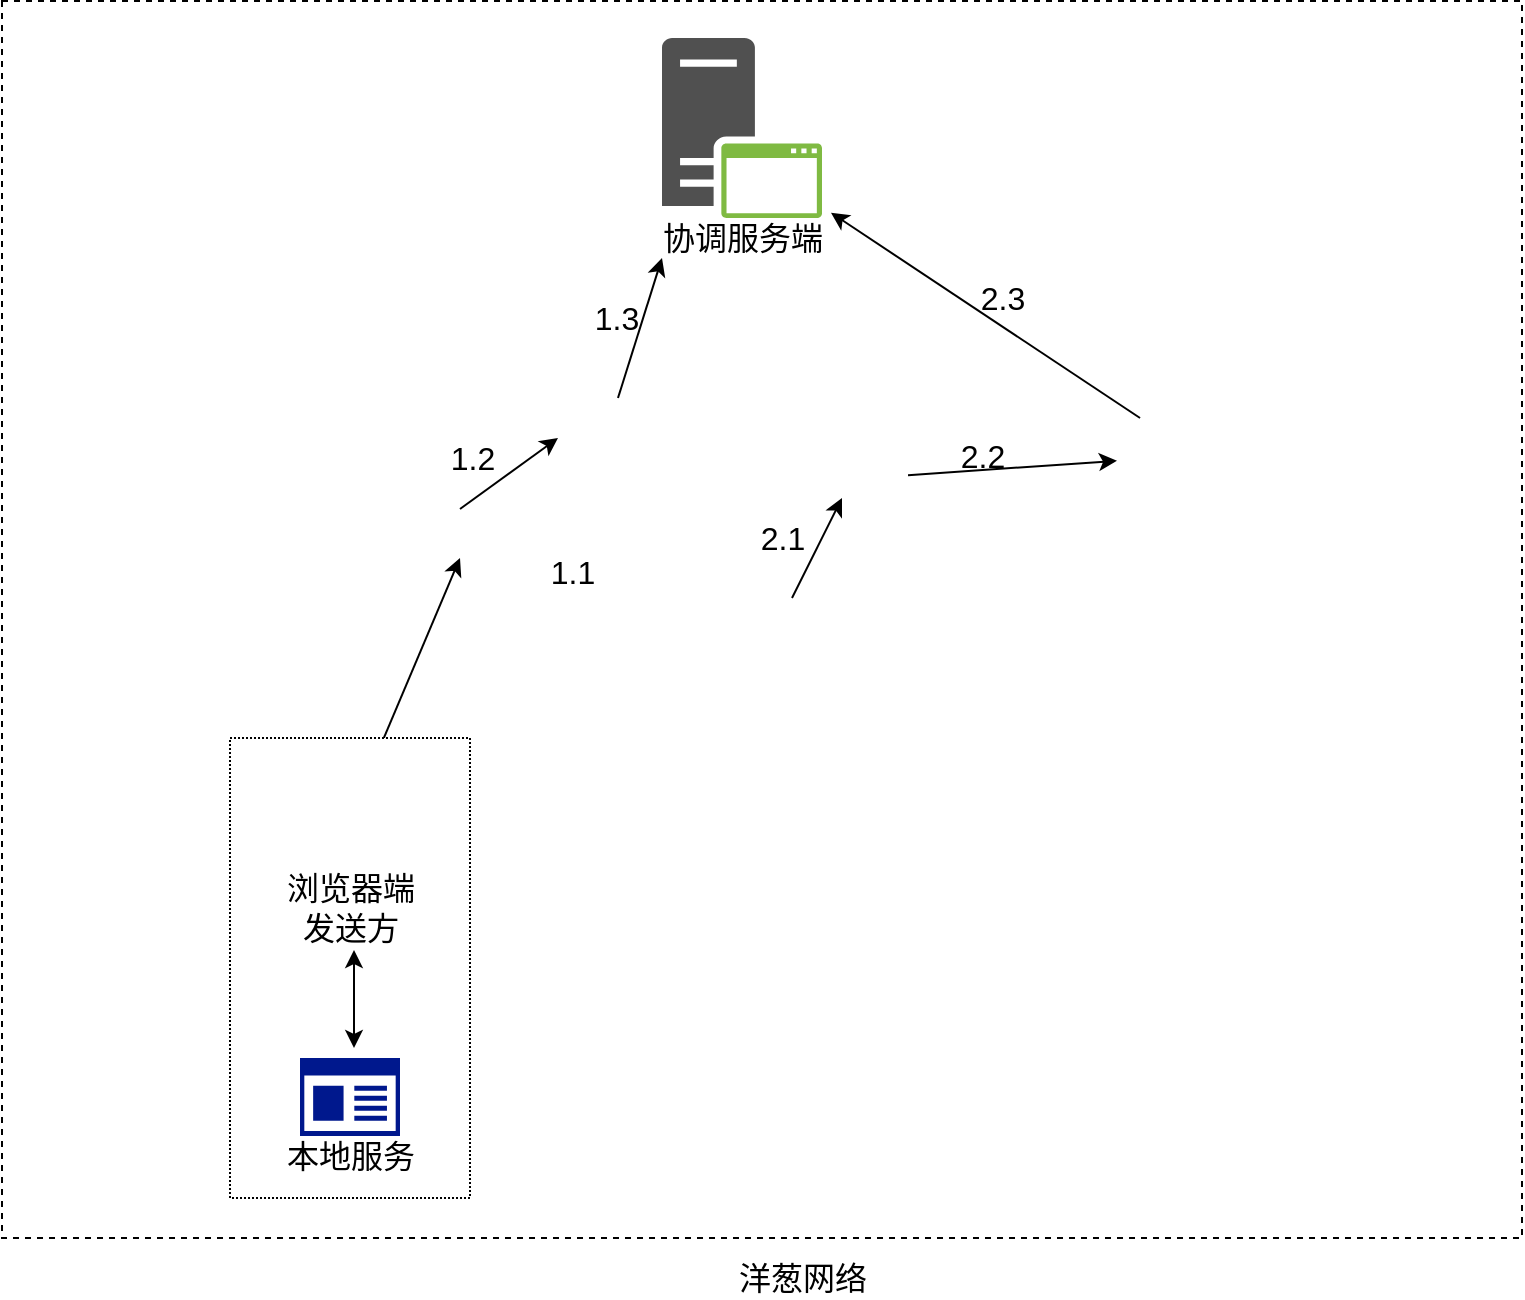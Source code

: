 <mxfile version="14.4.3" type="github"><diagram id="OCHjULSu1DyBYGUDZAkZ" name="Page-1"><mxGraphModel dx="889" dy="589" grid="1" gridSize="10" guides="1" tooltips="1" connect="0" arrows="1" fold="1" page="1" pageScale="1" pageWidth="827" pageHeight="1169" math="0" shadow="0"><root><mxCell id="0"/><mxCell id="1" parent="0"/><mxCell id="9-z5hyXyrFVvHmD_KuJB-18" value="" style="rounded=0;whiteSpace=wrap;html=1;fontSize=16;dashed=1;" parent="1" vertex="1"><mxGeometry x="240" y="151.5" width="760" height="618.5" as="geometry"/></mxCell><mxCell id="c0s-1U45BDCgnt8DzCzi-7" value="" style="pointerEvents=1;shadow=0;dashed=0;html=1;strokeColor=none;fillColor=#505050;labelPosition=center;verticalLabelPosition=bottom;verticalAlign=top;outlineConnect=0;align=center;shape=mxgraph.office.servers.application_server_green;fontSize=16;" parent="1" vertex="1"><mxGeometry x="570" y="170" width="80" height="90" as="geometry"/></mxCell><mxCell id="c0s-1U45BDCgnt8DzCzi-30" style="rounded=0;orthogonalLoop=1;jettySize=auto;html=1;exitX=0.75;exitY=0;exitDx=0;exitDy=0;fontSize=16;" parent="1" source="c0s-1U45BDCgnt8DzCzi-17" edge="1"><mxGeometry relative="1" as="geometry"><mxPoint x="545" y="340" as="sourcePoint"/><mxPoint x="570" y="280" as="targetPoint"/></mxGeometry></mxCell><mxCell id="c0s-1U45BDCgnt8DzCzi-54" value="协调服务端" style="text;html=1;align=center;verticalAlign=middle;resizable=0;points=[];autosize=1;fontSize=16;" parent="1" vertex="1"><mxGeometry x="560" y="260" width="100" height="20" as="geometry"/></mxCell><mxCell id="c0s-1U45BDCgnt8DzCzi-29" style="rounded=0;orthogonalLoop=1;jettySize=auto;html=1;entryX=0;entryY=0.5;entryDx=0;entryDy=0;fontSize=16;" parent="1" source="c0s-1U45BDCgnt8DzCzi-16" target="c0s-1U45BDCgnt8DzCzi-17" edge="1"><mxGeometry x="370" y="310" as="geometry"/></mxCell><mxCell id="c0s-1U45BDCgnt8DzCzi-16" value="" style="shape=image;html=1;verticalAlign=top;verticalLabelPosition=bottom;labelBackgroundColor=#ffffff;imageAspect=0;aspect=fixed;image=https://cdn0.iconfinder.com/data/icons/flat-round-system/512/tor-128.png;fontSize=16;" parent="1" vertex="1"><mxGeometry x="429" y="400" width="40" height="40" as="geometry"/></mxCell><mxCell id="c0s-1U45BDCgnt8DzCzi-17" value="" style="shape=image;html=1;verticalAlign=top;verticalLabelPosition=bottom;labelBackgroundColor=#ffffff;imageAspect=0;aspect=fixed;image=https://cdn0.iconfinder.com/data/icons/flat-round-system/512/tor-128.png;fontSize=16;" parent="1" vertex="1"><mxGeometry x="518" y="350" width="40" height="40" as="geometry"/></mxCell><mxCell id="c0s-1U45BDCgnt8DzCzi-35" style="rounded=0;orthogonalLoop=1;jettySize=auto;html=1;fontSize=16;" parent="1" source="c0s-1U45BDCgnt8DzCzi-18" target="9-z5hyXyrFVvHmD_KuJB-21" edge="1"><mxGeometry x="370" y="310" as="geometry"/></mxCell><mxCell id="c0s-1U45BDCgnt8DzCzi-18" value="" style="shape=image;html=1;verticalAlign=top;verticalLabelPosition=bottom;labelBackgroundColor=#ffffff;imageAspect=0;aspect=fixed;image=https://cdn0.iconfinder.com/data/icons/flat-round-system/512/tor-128.png;fontSize=16;" parent="1" vertex="1"><mxGeometry x="653" y="370" width="40" height="40" as="geometry"/></mxCell><mxCell id="c0s-1U45BDCgnt8DzCzi-19" value="" style="shape=image;html=1;verticalAlign=top;verticalLabelPosition=bottom;labelBackgroundColor=#ffffff;imageAspect=0;aspect=fixed;image=https://cdn0.iconfinder.com/data/icons/flat-round-system/512/tor-128.png;fontSize=16;" parent="1" vertex="1"><mxGeometry x="797.5" y="450" width="40" height="40" as="geometry"/></mxCell><mxCell id="c0s-1U45BDCgnt8DzCzi-21" value="" style="shape=image;html=1;verticalAlign=top;verticalLabelPosition=bottom;labelBackgroundColor=#ffffff;imageAspect=0;aspect=fixed;image=https://cdn0.iconfinder.com/data/icons/flat-round-system/512/tor-128.png;fontSize=16;" parent="1" vertex="1"><mxGeometry x="475" y="470" width="40" height="40" as="geometry"/></mxCell><mxCell id="c0s-1U45BDCgnt8DzCzi-28" style="rounded=0;orthogonalLoop=1;jettySize=auto;html=1;entryX=1;entryY=0.75;entryDx=0;entryDy=0;fontSize=16;" parent="1" source="c0s-1U45BDCgnt8DzCzi-2" target="c0s-1U45BDCgnt8DzCzi-16" edge="1"><mxGeometry x="370" y="310" as="geometry"><mxPoint x="593" y="463.04" as="sourcePoint"/></mxGeometry></mxCell><mxCell id="c0s-1U45BDCgnt8DzCzi-34" style="rounded=0;orthogonalLoop=1;jettySize=auto;html=1;fontSize=16;exitX=0.425;exitY=1;exitDx=0;exitDy=0;exitPerimeter=0;" parent="1" source="9-z5hyXyrFVvHmD_KuJB-27" edge="1"><mxGeometry x="370" y="310" as="geometry"><mxPoint x="610" y="440" as="sourcePoint"/><mxPoint x="660" y="400" as="targetPoint"/></mxGeometry></mxCell><mxCell id="c0s-1U45BDCgnt8DzCzi-42" value="1.1" style="text;html=1;align=center;verticalAlign=middle;resizable=0;points=[];autosize=1;fontSize=16;" parent="1" vertex="1"><mxGeometry x="505" y="427" width="40" height="20" as="geometry"/></mxCell><mxCell id="c0s-1U45BDCgnt8DzCzi-45" value="1.2" style="text;html=1;align=center;verticalAlign=middle;resizable=0;points=[];autosize=1;fontSize=16;" parent="1" vertex="1"><mxGeometry x="455" y="370" width="40" height="20" as="geometry"/></mxCell><mxCell id="c0s-1U45BDCgnt8DzCzi-46" value="1.3" style="text;html=1;align=center;verticalAlign=middle;resizable=0;points=[];autosize=1;fontSize=16;" parent="1" vertex="1"><mxGeometry x="527" y="300" width="40" height="20" as="geometry"/></mxCell><mxCell id="c0s-1U45BDCgnt8DzCzi-44" value="2.1" style="text;html=1;align=center;verticalAlign=middle;resizable=0;points=[];autosize=1;fontSize=16;" parent="1" vertex="1"><mxGeometry x="610" y="410" width="40" height="20" as="geometry"/></mxCell><mxCell id="c0s-1U45BDCgnt8DzCzi-43" value="2.2" style="text;html=1;align=center;verticalAlign=middle;resizable=0;points=[];autosize=1;fontSize=16;" parent="1" vertex="1"><mxGeometry x="710" y="369" width="40" height="20" as="geometry"/></mxCell><mxCell id="c0s-1U45BDCgnt8DzCzi-58" value="洋葱网络" style="text;html=1;align=center;verticalAlign=middle;resizable=0;points=[];autosize=1;fontSize=16;" parent="1" vertex="1"><mxGeometry x="600" y="780" width="80" height="20" as="geometry"/></mxCell><mxCell id="9-z5hyXyrFVvHmD_KuJB-19" value="" style="shape=image;html=1;verticalAlign=top;verticalLabelPosition=bottom;labelBackgroundColor=#ffffff;imageAspect=0;aspect=fixed;image=https://cdn0.iconfinder.com/data/icons/flat-round-system/512/tor-128.png;fontSize=16;" parent="1" vertex="1"><mxGeometry x="414" y="280" width="40" height="40" as="geometry"/></mxCell><mxCell id="9-z5hyXyrFVvHmD_KuJB-21" value="" style="shape=image;html=1;verticalAlign=top;verticalLabelPosition=bottom;labelBackgroundColor=#ffffff;imageAspect=0;aspect=fixed;image=https://cdn0.iconfinder.com/data/icons/flat-round-system/512/tor-128.png;fontSize=16;" parent="1" vertex="1"><mxGeometry x="797.5" y="360" width="40" height="40" as="geometry"/></mxCell><mxCell id="9-z5hyXyrFVvHmD_KuJB-23" value="" style="shape=image;html=1;verticalAlign=top;verticalLabelPosition=bottom;labelBackgroundColor=#ffffff;imageAspect=0;aspect=fixed;image=https://cdn0.iconfinder.com/data/icons/flat-round-system/512/tor-128.png;fontSize=16;" parent="1" vertex="1"><mxGeometry x="620" y="546" width="40" height="40" as="geometry"/></mxCell><mxCell id="9-z5hyXyrFVvHmD_KuJB-24" value="" style="shape=image;html=1;verticalAlign=top;verticalLabelPosition=bottom;labelBackgroundColor=#ffffff;imageAspect=0;aspect=fixed;image=https://cdn0.iconfinder.com/data/icons/flat-round-system/512/tor-128.png;fontSize=16;" parent="1" vertex="1"><mxGeometry x="469" y="200" width="40" height="40" as="geometry"/></mxCell><mxCell id="9-z5hyXyrFVvHmD_KuJB-25" value="" style="shape=image;html=1;verticalAlign=top;verticalLabelPosition=bottom;labelBackgroundColor=#ffffff;imageAspect=0;aspect=fixed;image=https://cdn0.iconfinder.com/data/icons/flat-round-system/512/tor-128.png;fontSize=16;" parent="1" vertex="1"><mxGeometry x="693" y="200" width="40" height="40" as="geometry"/></mxCell><mxCell id="9-z5hyXyrFVvHmD_KuJB-27" value="&amp;nbsp;" style="text;html=1;strokeColor=none;fillColor=none;align=center;verticalAlign=middle;whiteSpace=wrap;rounded=0;dashed=1;fontSize=16;" parent="1" vertex="1"><mxGeometry x="618" y="430" width="40" height="20" as="geometry"/></mxCell><mxCell id="9-z5hyXyrFVvHmD_KuJB-28" style="rounded=0;orthogonalLoop=1;jettySize=auto;html=1;fontSize=16;exitX=0.288;exitY=0;exitDx=0;exitDy=0;exitPerimeter=0;" parent="1" source="9-z5hyXyrFVvHmD_KuJB-21" edge="1"><mxGeometry x="378.5" y="83.5" as="geometry"><mxPoint x="823" y="400" as="sourcePoint"/><mxPoint x="654.5" y="257.361" as="targetPoint"/></mxGeometry></mxCell><mxCell id="9-z5hyXyrFVvHmD_KuJB-30" value="2.3" style="text;html=1;align=center;verticalAlign=middle;resizable=0;points=[];autosize=1;fontSize=16;" parent="1" vertex="1"><mxGeometry x="720" y="290" width="40" height="20" as="geometry"/></mxCell><mxCell id="3aFzCoHox-xoftAFMv3z-1" value="" style="rounded=0;whiteSpace=wrap;html=1;dashed=1;dashPattern=1 1;" vertex="1" parent="1"><mxGeometry x="354" y="520" width="120" height="230" as="geometry"/></mxCell><mxCell id="c0s-1U45BDCgnt8DzCzi-2" value="" style="shape=image;html=1;verticalAlign=top;verticalLabelPosition=bottom;labelBackgroundColor=#ffffff;imageAspect=0;aspect=fixed;image=https://cdn1.iconfinder.com/data/icons/logotypes/32/chrome-128.png;fontSize=16;" parent="1" vertex="1"><mxGeometry x="389" y="535" width="50" height="50" as="geometry"/></mxCell><mxCell id="c0s-1U45BDCgnt8DzCzi-49" value="浏览器端&lt;br style=&quot;font-size: 16px&quot;&gt;发送方" style="text;html=1;align=center;verticalAlign=middle;resizable=0;points=[];autosize=1;fontSize=16;" parent="1" vertex="1"><mxGeometry x="374" y="585" width="80" height="40" as="geometry"/></mxCell><mxCell id="3aFzCoHox-xoftAFMv3z-5" value="" style="aspect=fixed;pointerEvents=1;shadow=0;dashed=0;html=1;strokeColor=none;labelPosition=center;verticalLabelPosition=bottom;verticalAlign=top;align=center;fillColor=#00188D;shape=mxgraph.mscae.enterprise.app_generic" vertex="1" parent="1"><mxGeometry x="389" y="680" width="50" height="39" as="geometry"/></mxCell><mxCell id="3aFzCoHox-xoftAFMv3z-6" value="本地服务" style="text;html=1;align=center;verticalAlign=middle;resizable=0;points=[];autosize=1;fontSize=16;" vertex="1" parent="1"><mxGeometry x="374" y="719" width="80" height="20" as="geometry"/></mxCell><mxCell id="3aFzCoHox-xoftAFMv3z-12" style="rounded=0;orthogonalLoop=1;jettySize=auto;html=1;fontSize=16;startArrow=classic;startFill=1;" edge="1" parent="1"><mxGeometry x="361" y="455" as="geometry"><mxPoint x="416" y="675" as="sourcePoint"/><mxPoint x="416" y="626" as="targetPoint"/></mxGeometry></mxCell></root></mxGraphModel></diagram></mxfile>